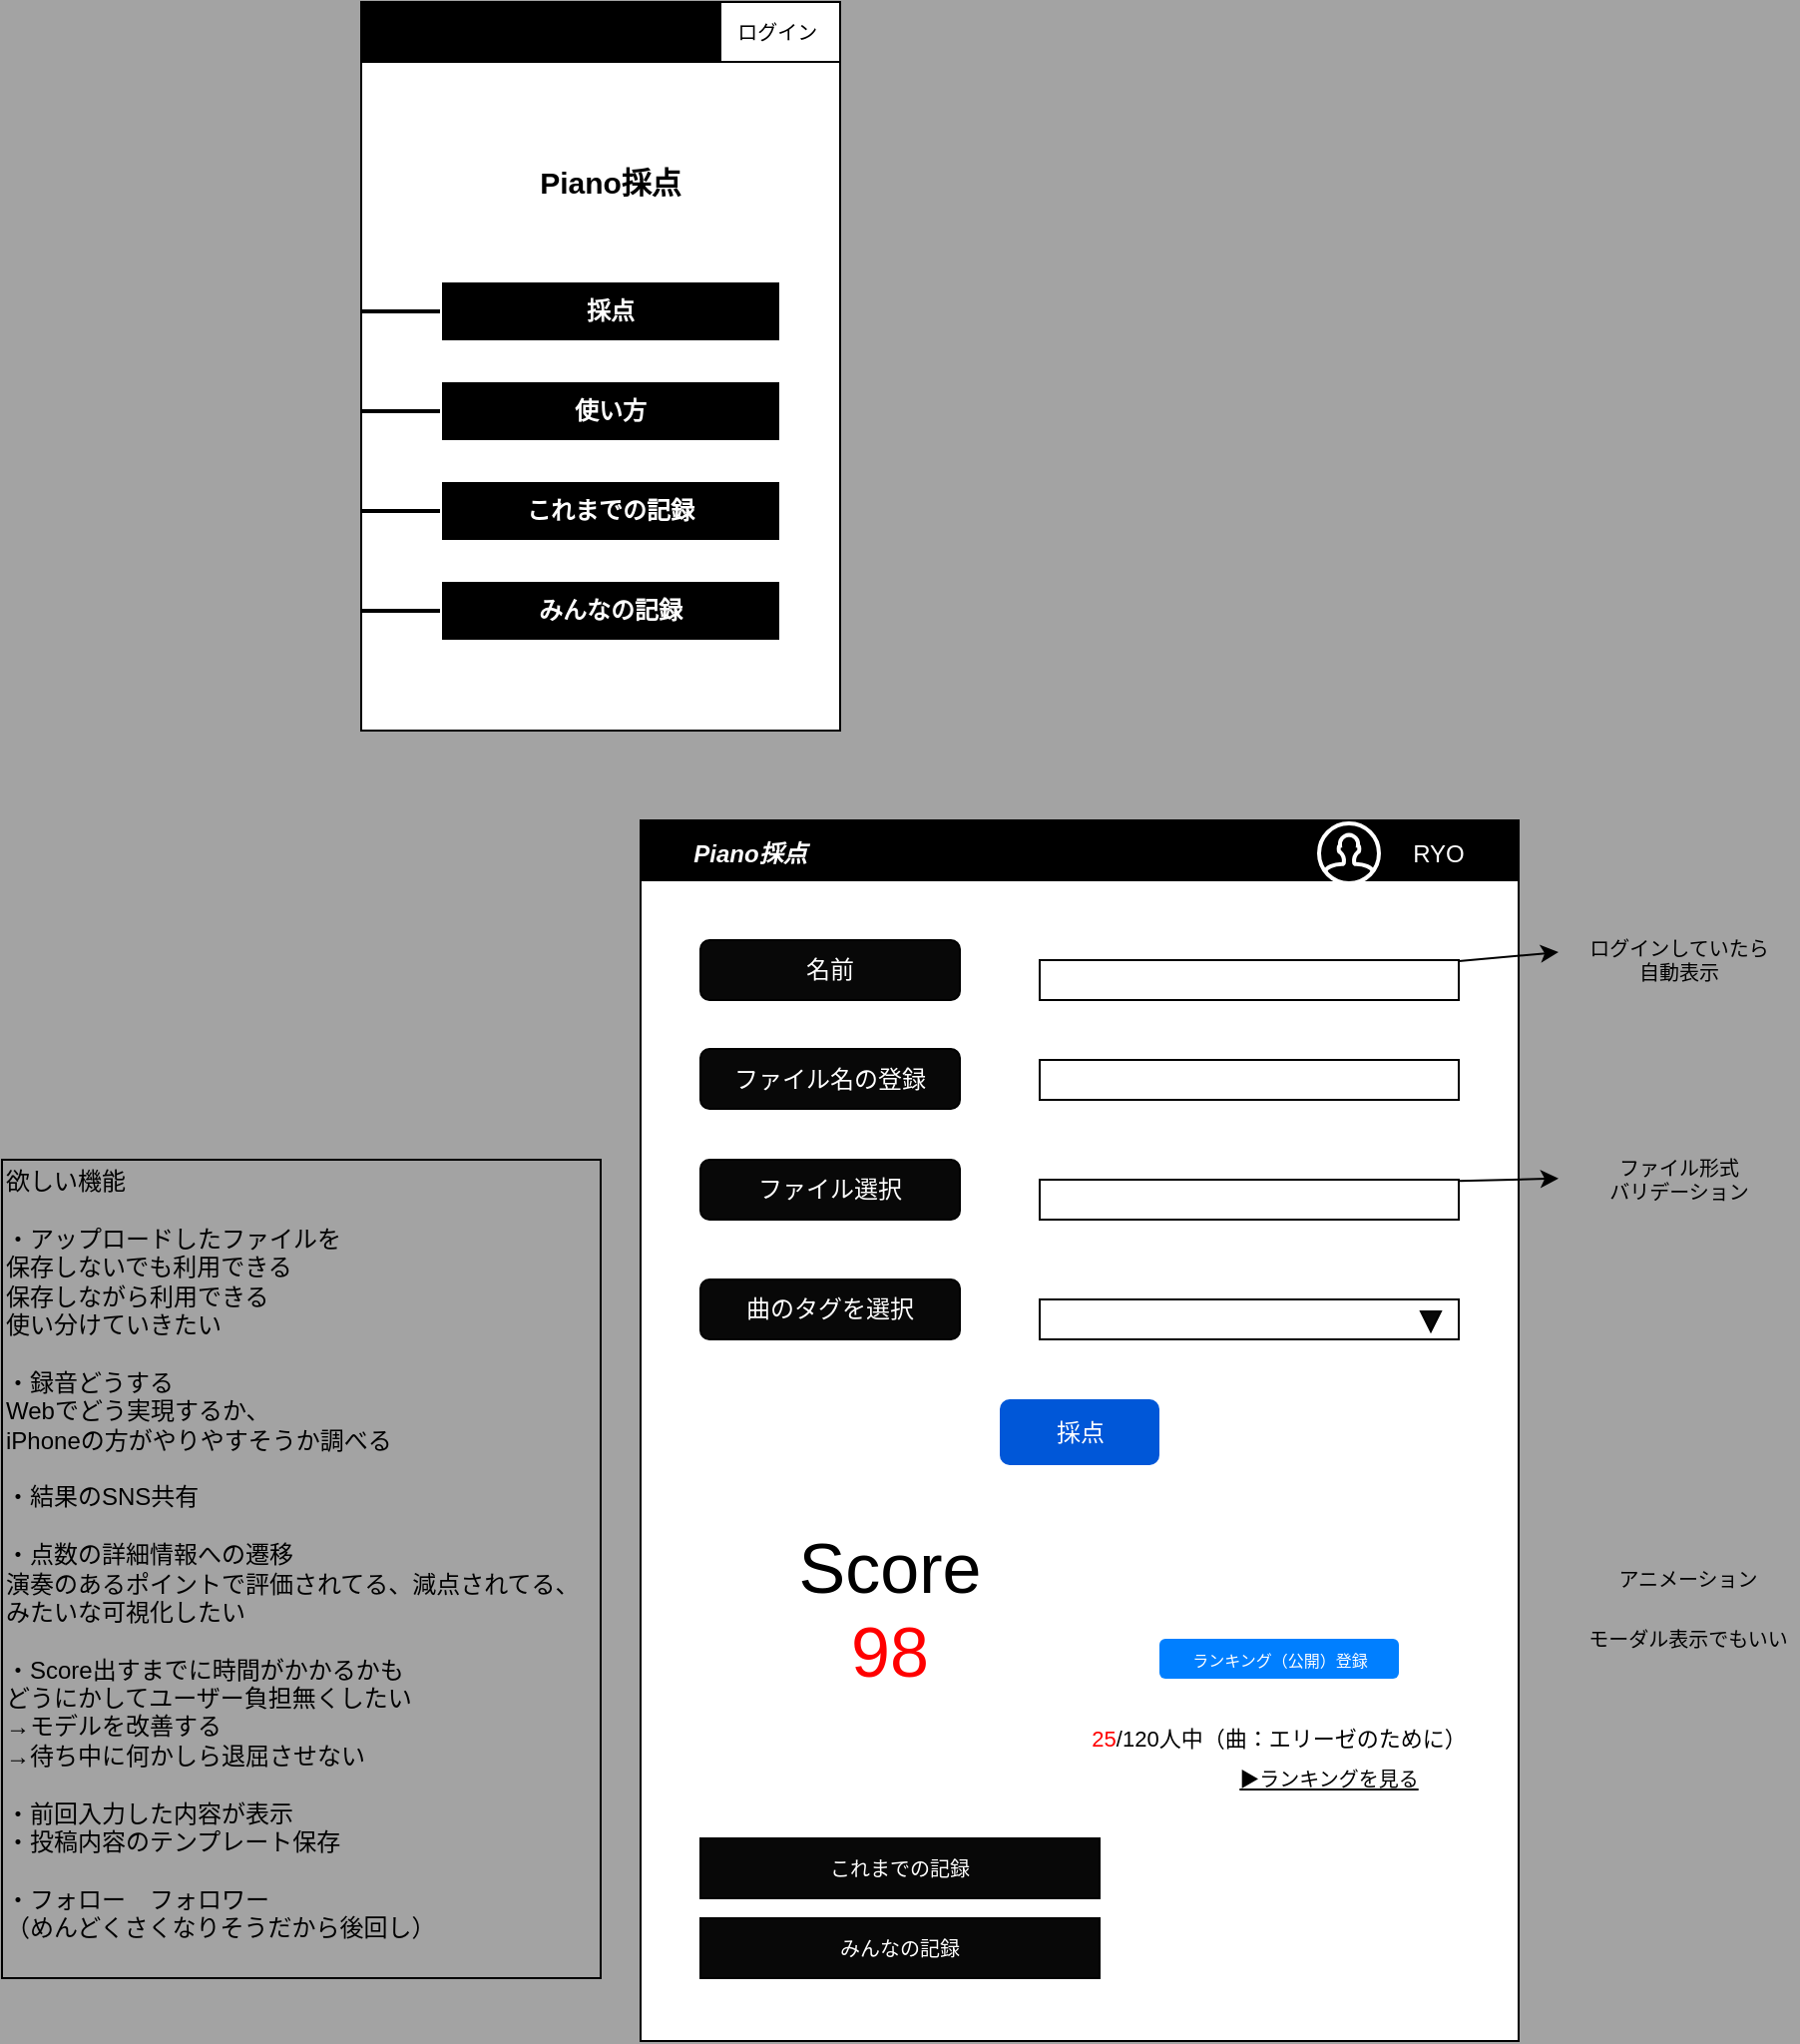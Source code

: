 <mxfile pages="4">
    <diagram id="piDafpqhtRUU5qUU-vj8" name="HOME,TOP">
        <mxGraphModel dx="1298" dy="545" grid="0" gridSize="10" guides="1" tooltips="1" connect="1" arrows="1" fold="1" page="0" pageScale="1" pageWidth="827" pageHeight="1169" background="#A3A3A3" math="0" shadow="0">
            <root>
                <mxCell id="0"/>
                <mxCell id="1" parent="0"/>
                <mxCell id="NrnYse5RyvZVc1ZElW-V-2" value="" style="rounded=0;whiteSpace=wrap;html=1;" parent="1" vertex="1">
                    <mxGeometry x="50" y="45" width="240" height="360" as="geometry"/>
                </mxCell>
                <mxCell id="NrnYse5RyvZVc1ZElW-V-3" value="&lt;b&gt;&lt;font style=&quot;font-size: 15px&quot;&gt;Piano採点&lt;/font&gt;&lt;/b&gt;" style="text;html=1;strokeColor=none;fillColor=none;align=center;verticalAlign=middle;whiteSpace=wrap;rounded=0;" parent="1" vertex="1">
                    <mxGeometry x="115" y="100" width="120" height="60" as="geometry"/>
                </mxCell>
                <mxCell id="NrnYse5RyvZVc1ZElW-V-4" value="" style="rounded=0;whiteSpace=wrap;html=1;fillColor=#000000;" parent="1" vertex="1">
                    <mxGeometry x="50" y="40" width="240" height="30" as="geometry"/>
                </mxCell>
                <mxCell id="MK5epuqS48yFH86WNLbe-5" value="" style="group" parent="1" vertex="1" connectable="0">
                    <mxGeometry x="50" y="180" width="210" height="30" as="geometry"/>
                </mxCell>
                <mxCell id="MK5epuqS48yFH86WNLbe-1" value="" style="line;strokeWidth=2;html=1;fillColor=#FFFFFF;" parent="MK5epuqS48yFH86WNLbe-5" vertex="1">
                    <mxGeometry y="10" width="40" height="10" as="geometry"/>
                </mxCell>
                <mxCell id="MK5epuqS48yFH86WNLbe-2" value="&lt;pre&gt;&lt;font style=&quot;font-size: 12px&quot; face=&quot;Georgia&quot;&gt;&lt;b&gt;採点&lt;/b&gt;&lt;/font&gt;&lt;/pre&gt;" style="rounded=0;whiteSpace=wrap;html=1;fillColor=#000000;strokeColor=#FFFFFF;fontColor=#FFFFFF;" parent="MK5epuqS48yFH86WNLbe-5" vertex="1">
                    <mxGeometry x="40" width="170" height="30" as="geometry"/>
                </mxCell>
                <mxCell id="MK5epuqS48yFH86WNLbe-6" value="" style="group" parent="1" vertex="1" connectable="0">
                    <mxGeometry x="50" y="230" width="210" height="30" as="geometry"/>
                </mxCell>
                <mxCell id="MK5epuqS48yFH86WNLbe-3" value="" style="line;strokeWidth=2;html=1;fillColor=#FFFFFF;" parent="MK5epuqS48yFH86WNLbe-6" vertex="1">
                    <mxGeometry y="10" width="40" height="10" as="geometry"/>
                </mxCell>
                <mxCell id="MK5epuqS48yFH86WNLbe-4" value="&lt;b&gt;&lt;font face=&quot;Garamond&quot;&gt;使い方&lt;/font&gt;&lt;/b&gt;" style="rounded=0;whiteSpace=wrap;html=1;fillColor=#000000;strokeColor=#FFFFFF;fontColor=#FFFFFF;" parent="MK5epuqS48yFH86WNLbe-6" vertex="1">
                    <mxGeometry x="40" width="170" height="30" as="geometry"/>
                </mxCell>
                <mxCell id="3Rc3quBiNQkCrMvvBPKZ-2" value="" style="rounded=0;whiteSpace=wrap;html=1;" parent="1" vertex="1">
                    <mxGeometry x="190" y="451.5" width="440" height="610" as="geometry"/>
                </mxCell>
                <mxCell id="3Rc3quBiNQkCrMvvBPKZ-5" value="ファイル選択" style="rounded=1;whiteSpace=wrap;html=1;fontColor=#FFFFFF;fillColor=#080808;" parent="1" vertex="1">
                    <mxGeometry x="220" y="620" width="130" height="30" as="geometry"/>
                </mxCell>
                <mxCell id="3Rc3quBiNQkCrMvvBPKZ-7" value="ファイル名の登録" style="rounded=1;whiteSpace=wrap;html=1;fillColor=#080808;fontColor=#FFFFFF;" parent="1" vertex="1">
                    <mxGeometry x="220" y="564.5" width="130" height="30" as="geometry"/>
                </mxCell>
                <mxCell id="3Rc3quBiNQkCrMvvBPKZ-8" value="名前" style="rounded=1;whiteSpace=wrap;html=1;labelBackgroundColor=#080808;fillColor=#080808;fontColor=#FFFFFF;" parent="1" vertex="1">
                    <mxGeometry x="220" y="510" width="130" height="30" as="geometry"/>
                </mxCell>
                <mxCell id="3Rc3quBiNQkCrMvvBPKZ-9" value="曲のタグを選択" style="rounded=1;whiteSpace=wrap;html=1;fillColor=#080808;fontColor=#FFFFFF;" parent="1" vertex="1">
                    <mxGeometry x="220" y="680" width="130" height="30" as="geometry"/>
                </mxCell>
                <mxCell id="3Rc3quBiNQkCrMvvBPKZ-10" value="" style="rounded=0;whiteSpace=wrap;html=1;" parent="1" vertex="1">
                    <mxGeometry x="390" y="520" width="210" height="20" as="geometry"/>
                </mxCell>
                <mxCell id="3Rc3quBiNQkCrMvvBPKZ-11" value="" style="rounded=0;whiteSpace=wrap;html=1;" parent="1" vertex="1">
                    <mxGeometry x="390" y="570" width="210" height="20" as="geometry"/>
                </mxCell>
                <mxCell id="3Rc3quBiNQkCrMvvBPKZ-12" value="" style="rounded=0;whiteSpace=wrap;html=1;" parent="1" vertex="1">
                    <mxGeometry x="390" y="630" width="210" height="20" as="geometry"/>
                </mxCell>
                <mxCell id="3Rc3quBiNQkCrMvvBPKZ-13" value="" style="rounded=0;whiteSpace=wrap;html=1;" parent="1" vertex="1">
                    <mxGeometry x="390" y="690" width="210" height="20" as="geometry"/>
                </mxCell>
                <mxCell id="3Rc3quBiNQkCrMvvBPKZ-27" value="" style="verticalLabelPosition=bottom;verticalAlign=top;html=1;shape=mxgraph.basic.acute_triangle;dx=0.5;rotation=-180;labelBackgroundColor=none;fillColor=#080808;" parent="1" vertex="1">
                    <mxGeometry x="581" y="696" width="10" height="10" as="geometry"/>
                </mxCell>
                <mxCell id="3Rc3quBiNQkCrMvvBPKZ-31" value="採点" style="rounded=1;fillColor=#0057D8;align=center;strokeColor=none;html=1;fontColor=#ffffff;fontSize=12;labelBackgroundColor=none;" parent="1" vertex="1">
                    <mxGeometry x="370" y="740" width="80" height="33" as="geometry"/>
                </mxCell>
                <mxCell id="3Rc3quBiNQkCrMvvBPKZ-33" value="&lt;font style=&quot;font-size: 35px;&quot;&gt;Score&lt;br style=&quot;font-size: 35px;&quot;&gt;&lt;font color=&quot;#ff0000&quot; style=&quot;font-size: 35px;&quot;&gt;98&lt;/font&gt;&lt;/font&gt;" style="text;html=1;strokeColor=none;fillColor=none;align=center;verticalAlign=middle;whiteSpace=wrap;rounded=0;labelBackgroundColor=none;fontSize=35;" parent="1" vertex="1">
                    <mxGeometry x="230" y="800" width="170" height="90" as="geometry"/>
                </mxCell>
                <mxCell id="3Rc3quBiNQkCrMvvBPKZ-35" value="&lt;font color=&quot;#ff0000&quot;&gt;25&lt;/font&gt;/120人中（曲：エリーゼのために）" style="text;html=1;strokeColor=none;fillColor=none;align=center;verticalAlign=middle;whiteSpace=wrap;rounded=0;labelBackgroundColor=none;fontSize=11;" parent="1" vertex="1">
                    <mxGeometry x="400" y="900" width="220" height="20" as="geometry"/>
                </mxCell>
                <mxCell id="3Rc3quBiNQkCrMvvBPKZ-36" value="&lt;font style=&quot;font-size: 10px&quot;&gt;これまでの記録&lt;br style=&quot;font-size: 10px&quot;&gt;&lt;/font&gt;" style="rounded=0;whiteSpace=wrap;html=1;labelBackgroundColor=none;fontSize=10;align=center;horizontal=1;verticalAlign=middle;fontColor=#FFFFFF;fillColor=#080808;" parent="1" vertex="1">
                    <mxGeometry x="220" y="960" width="200" height="30" as="geometry"/>
                </mxCell>
                <mxCell id="3Rc3quBiNQkCrMvvBPKZ-37" value="&lt;font style=&quot;font-size: 10px&quot;&gt;みんなの記録&lt;br style=&quot;font-size: 10px&quot;&gt;&lt;/font&gt;" style="rounded=0;whiteSpace=wrap;html=1;labelBackgroundColor=none;fontSize=10;align=center;horizontal=1;verticalAlign=middle;fillColor=#080808;fontColor=#FFFFFF;" parent="1" vertex="1">
                    <mxGeometry x="220" y="1000" width="200" height="30" as="geometry"/>
                </mxCell>
                <mxCell id="3Rc3quBiNQkCrMvvBPKZ-39" value="▶︎ランキングを見る" style="text;html=1;strokeColor=none;fillColor=none;align=center;verticalAlign=middle;whiteSpace=wrap;rounded=0;labelBackgroundColor=none;fontSize=10;fontStyle=4" parent="1" vertex="1">
                    <mxGeometry x="480" y="920" width="110" height="20" as="geometry"/>
                </mxCell>
                <mxCell id="3Rc3quBiNQkCrMvvBPKZ-41" value="" style="endArrow=classic;html=1;fontSize=10;" parent="1" source="3Rc3quBiNQkCrMvvBPKZ-10" edge="1">
                    <mxGeometry width="50" height="50" relative="1" as="geometry">
                        <mxPoint x="690" y="560" as="sourcePoint"/>
                        <mxPoint x="650" y="516" as="targetPoint"/>
                    </mxGeometry>
                </mxCell>
                <mxCell id="3Rc3quBiNQkCrMvvBPKZ-42" value="ログインしていたら&lt;br&gt;自動表示" style="text;html=1;align=center;verticalAlign=middle;resizable=0;points=[];autosize=1;strokeColor=none;fontSize=10;" parent="1" vertex="1">
                    <mxGeometry x="660" y="505" width="100" height="30" as="geometry"/>
                </mxCell>
                <mxCell id="3Rc3quBiNQkCrMvvBPKZ-43" value="" style="endArrow=classic;html=1;fontSize=10;" parent="1" edge="1">
                    <mxGeometry width="50" height="50" relative="1" as="geometry">
                        <mxPoint x="600" y="630.64" as="sourcePoint"/>
                        <mxPoint x="650" y="629.35" as="targetPoint"/>
                    </mxGeometry>
                </mxCell>
                <mxCell id="3Rc3quBiNQkCrMvvBPKZ-44" value="ファイル形式&lt;br&gt;バリデーション" style="text;html=1;align=center;verticalAlign=middle;resizable=0;points=[];autosize=1;strokeColor=none;fontSize=10;" parent="1" vertex="1">
                    <mxGeometry x="665" y="615" width="90" height="30" as="geometry"/>
                </mxCell>
                <mxCell id="3Rc3quBiNQkCrMvvBPKZ-45" value="" style="group" parent="1" vertex="1" connectable="0">
                    <mxGeometry x="50" y="280" width="210" height="30" as="geometry"/>
                </mxCell>
                <mxCell id="3Rc3quBiNQkCrMvvBPKZ-46" value="" style="line;strokeWidth=2;html=1;fillColor=#FFFFFF;" parent="3Rc3quBiNQkCrMvvBPKZ-45" vertex="1">
                    <mxGeometry y="10" width="40" height="10" as="geometry"/>
                </mxCell>
                <mxCell id="3Rc3quBiNQkCrMvvBPKZ-47" value="&lt;font face=&quot;Garamond&quot;&gt;&lt;b&gt;これまでの記録&lt;/b&gt;&lt;/font&gt;" style="rounded=0;whiteSpace=wrap;html=1;fillColor=#000000;strokeColor=#FFFFFF;fontColor=#FFFFFF;" parent="3Rc3quBiNQkCrMvvBPKZ-45" vertex="1">
                    <mxGeometry x="40" width="170" height="30" as="geometry"/>
                </mxCell>
                <mxCell id="3Rc3quBiNQkCrMvvBPKZ-48" value="" style="group" parent="1" vertex="1" connectable="0">
                    <mxGeometry x="50" y="330" width="210" height="30" as="geometry"/>
                </mxCell>
                <mxCell id="3Rc3quBiNQkCrMvvBPKZ-49" value="" style="line;strokeWidth=2;html=1;fillColor=#FFFFFF;" parent="3Rc3quBiNQkCrMvvBPKZ-48" vertex="1">
                    <mxGeometry y="10" width="40" height="10" as="geometry"/>
                </mxCell>
                <mxCell id="3Rc3quBiNQkCrMvvBPKZ-50" value="&lt;font face=&quot;Garamond&quot;&gt;&lt;b&gt;みんなの記録&lt;/b&gt;&lt;/font&gt;" style="rounded=0;whiteSpace=wrap;html=1;fillColor=#000000;strokeColor=#FFFFFF;fontColor=#FFFFFF;" parent="3Rc3quBiNQkCrMvvBPKZ-48" vertex="1">
                    <mxGeometry x="40" width="170" height="30" as="geometry"/>
                </mxCell>
                <mxCell id="3Rc3quBiNQkCrMvvBPKZ-54" value="アニメーション" style="text;html=1;strokeColor=none;fillColor=none;align=center;verticalAlign=middle;whiteSpace=wrap;rounded=0;labelBackgroundColor=none;fontSize=10;fontColor=none;" parent="1" vertex="1">
                    <mxGeometry x="660" y="820" width="110" height="20" as="geometry"/>
                </mxCell>
                <mxCell id="3Rc3quBiNQkCrMvvBPKZ-56" value="モーダル表示でもいい" style="text;html=1;strokeColor=none;fillColor=none;align=center;verticalAlign=middle;whiteSpace=wrap;rounded=0;labelBackgroundColor=none;fontSize=10;fontColor=none;" parent="1" vertex="1">
                    <mxGeometry x="660" y="850" width="110" height="20" as="geometry"/>
                </mxCell>
                <mxCell id="3Rc3quBiNQkCrMvvBPKZ-57" value="&lt;span style=&quot;font-size: 8px&quot;&gt;ランキング（公開）登録&lt;/span&gt;" style="rounded=1;align=center;strokeColor=none;html=1;fontColor=#ffffff;fontSize=12;labelBackgroundColor=none;fillColor=#007FFF;" parent="1" vertex="1">
                    <mxGeometry x="450" y="860" width="120" height="20" as="geometry"/>
                </mxCell>
                <mxCell id="5OJf705Vxmwj8BCYeoYI-1" value="ログイン&amp;nbsp;" style="rounded=0;whiteSpace=wrap;html=1;labelBackgroundColor=none;fontSize=10;align=center;" parent="1" vertex="1">
                    <mxGeometry x="230" y="40" width="60" height="30" as="geometry"/>
                </mxCell>
                <mxCell id="5OJf705Vxmwj8BCYeoYI-2" value="" style="rounded=0;whiteSpace=wrap;html=1;fillColor=#000000;" parent="1" vertex="1">
                    <mxGeometry x="190" y="450" width="440" height="30" as="geometry"/>
                </mxCell>
                <mxCell id="Ieb5jxy5njfQtHQvgKjV-1" value="" style="html=1;verticalLabelPosition=bottom;align=center;labelBackgroundColor=#ffffff;verticalAlign=top;strokeWidth=2;shadow=0;dashed=0;shape=mxgraph.ios7.icons.user;fontSize=10;fontColor=none;fillColor=none;strokeColor=#FFFFFF;" parent="1" vertex="1">
                    <mxGeometry x="530" y="451.5" width="30" height="30" as="geometry"/>
                </mxCell>
                <mxCell id="Ieb5jxy5njfQtHQvgKjV-2" value="&lt;font style=&quot;font-size: 12px&quot; color=&quot;#ffffff&quot;&gt;RYO&lt;/font&gt;" style="text;html=1;strokeColor=none;fillColor=none;align=center;verticalAlign=middle;whiteSpace=wrap;rounded=0;labelBackgroundColor=none;fontSize=26;fontColor=#000000;" parent="1" vertex="1">
                    <mxGeometry x="570" y="451.5" width="40" height="20" as="geometry"/>
                </mxCell>
                <mxCell id="YNbEt8159gOLrIHQN5TX-1" value="&lt;font style=&quot;font-size: 12px&quot; color=&quot;#ffffff&quot;&gt;Piano採点&lt;/font&gt;" style="text;html=1;strokeColor=none;fillColor=none;align=center;verticalAlign=middle;whiteSpace=wrap;rounded=0;labelBackgroundColor=none;fontSize=26;fontColor=#000000;fontStyle=3" parent="1" vertex="1">
                    <mxGeometry x="210" y="451.5" width="70" height="20" as="geometry"/>
                </mxCell>
                <mxCell id="T2cOexvDursxdAI4raTk-1" value="欲しい機能&lt;br&gt;&lt;br&gt;・アップロードしたファイルを&lt;br&gt;保存しないでも利用できる&lt;br&gt;保存しながら利用できる&lt;br&gt;使い分けていきたい&lt;br&gt;&lt;br&gt;・録音どうする&lt;br&gt;Webでどう実現するか、&lt;br&gt;iPhoneの方がやりやすそうか調べる&lt;br&gt;&lt;br&gt;・結果のSNS共有&lt;br&gt;&lt;br&gt;・点数の詳細情報への遷移&lt;br&gt;演奏のあるポイントで評価されてる、減点されてる、みたいな可視化したい&lt;br&gt;&lt;br&gt;・Score出すまでに時間がかかるかも&lt;br&gt;どうにかしてユーザー負担無くしたい&lt;br&gt;→モデルを改善する&lt;br&gt;→待ち中に何かしら退屈させない&lt;br&gt;&lt;br&gt;・前回入力した内容が表示&lt;br&gt;・投稿内容のテンプレート保存&lt;br&gt;&lt;br&gt;・フォロー　フォロワー&lt;br&gt;（めんどくさくなりそうだから後回し）&lt;br&gt;&lt;br&gt;" style="text;html=1;fillColor=none;align=left;verticalAlign=middle;whiteSpace=wrap;rounded=0;strokeColor=#000000;" parent="1" vertex="1">
                    <mxGeometry x="-130" y="620" width="300" height="410" as="geometry"/>
                </mxCell>
            </root>
        </mxGraphModel>
    </diagram>
    <diagram id="inad0leWlo-gA2G2Xd5q" name="RANKING">
        &#xa;
        <mxGraphModel dx="898" dy="680" grid="1" gridSize="10" guides="1" tooltips="1" connect="1" arrows="1" fold="1" page="1" pageScale="1" pageWidth="827" pageHeight="1169" math="0" shadow="0">
            &#xa;
            <root>
                &#xa;
                <mxCell id="cpTVbMQMFTYyx2Wrn9bh-0"/>
                &#xa;
                <mxCell id="cpTVbMQMFTYyx2Wrn9bh-1" parent="cpTVbMQMFTYyx2Wrn9bh-0"/>
                &#xa;
                <mxCell id="IM-rP59wR0aw_ychoALt-0" value="" style="rounded=0;whiteSpace=wrap;html=1;" parent="cpTVbMQMFTYyx2Wrn9bh-1" vertex="1">
                    &#xa;
                    <mxGeometry x="60" y="120" width="440" height="610" as="geometry"/>
                    &#xa;
                </mxCell>
                &#xa;
                <mxCell id="jMZyvq_VUMN87UM4uZWJ-20" value="" style="group" parent="cpTVbMQMFTYyx2Wrn9bh-1" vertex="1" connectable="0">
                    &#xa;
                    <mxGeometry x="140" y="200" width="241" height="30" as="geometry"/>
                    &#xa;
                </mxCell>
                &#xa;
                <mxCell id="jMZyvq_VUMN87UM4uZWJ-0" value="" style="html=1;verticalLabelPosition=bottom;align=center;labelBackgroundColor=#ffffff;verticalAlign=top;strokeWidth=2;strokeColor=#0080F0;shadow=0;dashed=0;shape=mxgraph.ios7.icons.user;fontSize=10;fontColor=none;fillColor=none;" parent="jMZyvq_VUMN87UM4uZWJ-20" vertex="1">
                    &#xa;
                    <mxGeometry width="30" height="30" as="geometry"/>
                    &#xa;
                </mxCell>
                &#xa;
                <mxCell id="jMZyvq_VUMN87UM4uZWJ-1" value="RYO" style="text;html=1;strokeColor=none;fillColor=none;align=center;verticalAlign=middle;whiteSpace=wrap;rounded=0;labelBackgroundColor=none;fontSize=10;fontColor=none;" parent="jMZyvq_VUMN87UM4uZWJ-20" vertex="1">
                    &#xa;
                    <mxGeometry x="40" y="5" width="40" height="20" as="geometry"/>
                    &#xa;
                </mxCell>
                &#xa;
                <mxCell id="jMZyvq_VUMN87UM4uZWJ-2" value="99" style="text;html=1;strokeColor=none;fillColor=none;align=center;verticalAlign=middle;whiteSpace=wrap;rounded=0;labelBackgroundColor=none;fontSize=26;fontColor=none;" parent="jMZyvq_VUMN87UM4uZWJ-20" vertex="1">
                    &#xa;
                    <mxGeometry x="110" y="5" width="40" height="20" as="geometry"/>
                    &#xa;
                </mxCell>
                &#xa;
                <mxCell id="jMZyvq_VUMN87UM4uZWJ-3" value="" style="html=1;verticalLabelPosition=bottom;align=center;labelBackgroundColor=#ffffff;verticalAlign=top;strokeWidth=2;strokeColor=#0080F0;shadow=0;dashed=0;shape=mxgraph.ios7.icons.play;fontSize=26;fontColor=none;fillColor=none;" parent="jMZyvq_VUMN87UM4uZWJ-20" vertex="1">
                    &#xa;
                    <mxGeometry x="220" y="3" width="21" height="24" as="geometry"/>
                    &#xa;
                </mxCell>
                &#xa;
                <mxCell id="jMZyvq_VUMN87UM4uZWJ-24" value="80" style="text;html=1;strokeColor=none;fillColor=none;align=center;verticalAlign=middle;whiteSpace=wrap;rounded=0;labelBackgroundColor=none;fontSize=26;fontColor=none;" parent="cpTVbMQMFTYyx2Wrn9bh-1" vertex="1">
                    &#xa;
                    <mxGeometry x="250" y="265" width="40" height="20" as="geometry"/>
                    &#xa;
                </mxCell>
                &#xa;
                <mxCell id="jMZyvq_VUMN87UM4uZWJ-22" value="" style="html=1;verticalLabelPosition=bottom;align=center;labelBackgroundColor=#ffffff;verticalAlign=top;strokeWidth=2;strokeColor=#0080F0;shadow=0;dashed=0;shape=mxgraph.ios7.icons.user;fontSize=10;fontColor=none;fillColor=none;" parent="cpTVbMQMFTYyx2Wrn9bh-1" vertex="1">
                    &#xa;
                    <mxGeometry x="140" y="260" width="30" height="30" as="geometry"/>
                    &#xa;
                </mxCell>
                &#xa;
                <mxCell id="jMZyvq_VUMN87UM4uZWJ-23" value="加藤" style="text;html=1;strokeColor=none;fillColor=none;align=center;verticalAlign=middle;whiteSpace=wrap;rounded=0;labelBackgroundColor=none;fontSize=10;fontColor=none;" parent="cpTVbMQMFTYyx2Wrn9bh-1" vertex="1">
                    &#xa;
                    <mxGeometry x="180" y="265" width="40" height="20" as="geometry"/>
                    &#xa;
                </mxCell>
                &#xa;
                <mxCell id="jMZyvq_VUMN87UM4uZWJ-26" value="68" style="text;html=1;strokeColor=none;fillColor=none;align=center;verticalAlign=middle;whiteSpace=wrap;rounded=0;labelBackgroundColor=none;fontSize=26;fontColor=none;" parent="cpTVbMQMFTYyx2Wrn9bh-1" vertex="1">
                    &#xa;
                    <mxGeometry x="250" y="325" width="40" height="20" as="geometry"/>
                    &#xa;
                </mxCell>
                &#xa;
                <mxCell id="jMZyvq_VUMN87UM4uZWJ-27" value="" style="html=1;verticalLabelPosition=bottom;align=center;labelBackgroundColor=#ffffff;verticalAlign=top;strokeWidth=2;strokeColor=#0080F0;shadow=0;dashed=0;shape=mxgraph.ios7.icons.user;fontSize=10;fontColor=none;fillColor=none;" parent="cpTVbMQMFTYyx2Wrn9bh-1" vertex="1">
                    &#xa;
                    <mxGeometry x="140" y="320" width="30" height="30" as="geometry"/>
                    &#xa;
                </mxCell>
                &#xa;
                <mxCell id="jMZyvq_VUMN87UM4uZWJ-28" value="NoName" style="text;html=1;strokeColor=none;fillColor=none;align=center;verticalAlign=middle;whiteSpace=wrap;rounded=0;labelBackgroundColor=none;fontSize=10;fontColor=none;" parent="cpTVbMQMFTYyx2Wrn9bh-1" vertex="1">
                    &#xa;
                    <mxGeometry x="180" y="325" width="40" height="20" as="geometry"/>
                    &#xa;
                </mxCell>
                &#xa;
                <mxCell id="jMZyvq_VUMN87UM4uZWJ-29" value="" style="html=1;verticalLabelPosition=bottom;align=center;labelBackgroundColor=#ffffff;verticalAlign=top;strokeWidth=2;strokeColor=#0080F0;shadow=0;dashed=0;shape=mxgraph.ios7.icons.play;fontSize=26;fontColor=none;fillColor=none;" parent="cpTVbMQMFTYyx2Wrn9bh-1" vertex="1">
                    &#xa;
                    <mxGeometry x="360" y="323" width="21" height="24" as="geometry"/>
                    &#xa;
                </mxCell>
                &#xa;
                <mxCell id="jMZyvq_VUMN87UM4uZWJ-30" value="65" style="text;html=1;strokeColor=none;fillColor=none;align=center;verticalAlign=middle;whiteSpace=wrap;rounded=0;labelBackgroundColor=none;fontSize=26;fontColor=none;" parent="cpTVbMQMFTYyx2Wrn9bh-1" vertex="1">
                    &#xa;
                    <mxGeometry x="250" y="385" width="40" height="20" as="geometry"/>
                    &#xa;
                </mxCell>
                &#xa;
                <mxCell id="jMZyvq_VUMN87UM4uZWJ-31" value="" style="html=1;verticalLabelPosition=bottom;align=center;labelBackgroundColor=#ffffff;verticalAlign=top;strokeWidth=2;strokeColor=#0080F0;shadow=0;dashed=0;shape=mxgraph.ios7.icons.user;fontSize=10;fontColor=none;fillColor=none;" parent="cpTVbMQMFTYyx2Wrn9bh-1" vertex="1">
                    &#xa;
                    <mxGeometry x="140" y="380" width="30" height="30" as="geometry"/>
                    &#xa;
                </mxCell>
                &#xa;
                <mxCell id="jMZyvq_VUMN87UM4uZWJ-32" value="aaa" style="text;html=1;strokeColor=none;fillColor=none;align=center;verticalAlign=middle;whiteSpace=wrap;rounded=0;labelBackgroundColor=none;fontSize=10;fontColor=none;" parent="cpTVbMQMFTYyx2Wrn9bh-1" vertex="1">
                    &#xa;
                    <mxGeometry x="180" y="385" width="40" height="20" as="geometry"/>
                    &#xa;
                </mxCell>
                &#xa;
                <mxCell id="jMZyvq_VUMN87UM4uZWJ-33" value="" style="html=1;verticalLabelPosition=bottom;align=center;labelBackgroundColor=#ffffff;verticalAlign=top;strokeWidth=2;strokeColor=#0080F0;shadow=0;dashed=0;shape=mxgraph.ios7.icons.play;fontSize=26;fontColor=none;fillColor=none;" parent="cpTVbMQMFTYyx2Wrn9bh-1" vertex="1">
                    &#xa;
                    <mxGeometry x="360" y="383" width="21" height="24" as="geometry"/>
                    &#xa;
                </mxCell>
                &#xa;
                <mxCell id="jMZyvq_VUMN87UM4uZWJ-34" value="65" style="text;html=1;strokeColor=none;fillColor=none;align=center;verticalAlign=middle;whiteSpace=wrap;rounded=0;labelBackgroundColor=none;fontSize=26;fontColor=none;" parent="cpTVbMQMFTYyx2Wrn9bh-1" vertex="1">
                    &#xa;
                    <mxGeometry x="250" y="445" width="40" height="20" as="geometry"/>
                    &#xa;
                </mxCell>
                &#xa;
                <mxCell id="jMZyvq_VUMN87UM4uZWJ-35" value="" style="html=1;verticalLabelPosition=bottom;align=center;labelBackgroundColor=#ffffff;verticalAlign=top;strokeWidth=2;strokeColor=#0080F0;shadow=0;dashed=0;shape=mxgraph.ios7.icons.user;fontSize=10;fontColor=none;fillColor=none;" parent="cpTVbMQMFTYyx2Wrn9bh-1" vertex="1">
                    &#xa;
                    <mxGeometry x="140" y="440" width="30" height="30" as="geometry"/>
                    &#xa;
                </mxCell>
                &#xa;
                <mxCell id="jMZyvq_VUMN87UM4uZWJ-36" value="Noname" style="text;html=1;strokeColor=none;fillColor=none;align=center;verticalAlign=middle;whiteSpace=wrap;rounded=0;labelBackgroundColor=none;fontSize=10;fontColor=none;" parent="cpTVbMQMFTYyx2Wrn9bh-1" vertex="1">
                    &#xa;
                    <mxGeometry x="180" y="445" width="40" height="20" as="geometry"/>
                    &#xa;
                </mxCell>
                &#xa;
                <mxCell id="3mIKRtDa7ny7BWnAjEic-0" value="エリーゼのために" style="rounded=1;whiteSpace=wrap;html=1;labelBackgroundColor=none;fillColor=none;" parent="cpTVbMQMFTYyx2Wrn9bh-1" vertex="1">
                    &#xa;
                    <mxGeometry x="90" y="150" width="130" height="30" as="geometry"/>
                    &#xa;
                </mxCell>
                &#xa;
                <mxCell id="xHpZlrDMmjkAXSyzMJVv-0" value="" style="rounded=0;whiteSpace=wrap;html=1;fillColor=#000000;" parent="cpTVbMQMFTYyx2Wrn9bh-1" vertex="1">
                    &#xa;
                    <mxGeometry x="60" y="90" width="440" height="30" as="geometry"/>
                    &#xa;
                </mxCell>
                &#xa;
                <mxCell id="_oBEd-n03kPjukBqRojU-11" value="&lt;font color=&quot;#080808&quot;&gt;&amp;lt;&amp;lt;&amp;nbsp; &lt;/font&gt;&lt;font color=&quot;#ff0000&quot;&gt;1&lt;/font&gt;&lt;font color=&quot;#080808&quot;&gt; 2 3 4 5 6 7 8 9 10&amp;nbsp; &amp;gt;&amp;gt;&lt;/font&gt;" style="strokeWidth=1;shadow=0;dashed=0;align=center;html=1;shape=mxgraph.mockup.navigation.pagination;linkText=;fontSize=17;fontColor=#0000ff;fontStyle=4;labelBackgroundColor=none;fillColor=#ffffff;" parent="cpTVbMQMFTYyx2Wrn9bh-1" vertex="1">
                    &#xa;
                    <mxGeometry x="130" y="510" width="350" height="30" as="geometry"/>
                    &#xa;
                </mxCell>
                &#xa;
                <mxCell id="5v_fBChs1VcE8D1m5I0Y-29" value="&lt;font style=&quot;font-size: 10px&quot;&gt;他の曲を探す&lt;/font&gt;" style="strokeWidth=1;shadow=0;dashed=0;align=left;html=1;shape=mxgraph.mockup.forms.comboBox;strokeColor=#999999;fillColor=#ddeeff;align=left;fillColor2=#aaddff;mainText=;fontColor=#666666;fontSize=17;spacingLeft=3;labelBackgroundColor=none;" parent="cpTVbMQMFTYyx2Wrn9bh-1" vertex="1">
                    &#xa;
                    <mxGeometry x="310" y="155" width="170" height="20" as="geometry"/>
                    &#xa;
                </mxCell>
                &#xa;
                <mxCell id="mDzIoAoNwGUpQpL_4Mir-0" value="&lt;font style=&quot;font-size: 12px&quot; color=&quot;#ffffff&quot;&gt;Piano採点&lt;/font&gt;" style="text;html=1;strokeColor=none;fillColor=none;align=center;verticalAlign=middle;whiteSpace=wrap;rounded=0;labelBackgroundColor=none;fontSize=26;fontColor=#000000;fontStyle=3" parent="cpTVbMQMFTYyx2Wrn9bh-1" vertex="1">
                    &#xa;
                    <mxGeometry x="70" y="90" width="70" height="20" as="geometry"/>
                    &#xa;
                </mxCell>
                &#xa;
            </root>
            &#xa;
        </mxGraphModel>
        &#xa;
    </diagram>
    <diagram id="4HpNBhxujljwyRETHbB6" name="MYSCORE（Score)">
        <mxGraphModel dx="898" dy="545" grid="0" gridSize="10" guides="1" tooltips="1" connect="1" arrows="1" fold="1" page="1" pageScale="1" pageWidth="827" pageHeight="1169" background="#A3A3A3" math="0" shadow="1">
            <root>
                <mxCell id="oP6zgN_roBama4-uzWyA-0"/>
                <mxCell id="oP6zgN_roBama4-uzWyA-1" parent="oP6zgN_roBama4-uzWyA-0"/>
                <mxCell id="zHLv0p7wjEkk5zw7qu0Q-0" value="" style="rounded=0;whiteSpace=wrap;html=1;fillColor=#FFFFFF;" parent="oP6zgN_roBama4-uzWyA-1" vertex="1">
                    <mxGeometry x="60" y="120" width="440" height="610" as="geometry"/>
                </mxCell>
                <mxCell id="zHLv0p7wjEkk5zw7qu0Q-1" value="" style="group" parent="oP6zgN_roBama4-uzWyA-1" vertex="1" connectable="0">
                    <mxGeometry x="162" y="260" width="241" height="30" as="geometry"/>
                </mxCell>
                <mxCell id="zHLv0p7wjEkk5zw7qu0Q-4" value="99" style="text;html=1;strokeColor=none;fillColor=none;align=center;verticalAlign=middle;whiteSpace=wrap;rounded=0;labelBackgroundColor=none;fontSize=26;fontColor=none;" parent="zHLv0p7wjEkk5zw7qu0Q-1" vertex="1">
                    <mxGeometry x="50" y="12" width="40" height="20" as="geometry"/>
                </mxCell>
                <mxCell id="zHLv0p7wjEkk5zw7qu0Q-5" value="" style="html=1;verticalLabelPosition=bottom;align=center;labelBackgroundColor=#ffffff;verticalAlign=top;strokeWidth=2;strokeColor=#0080F0;shadow=0;dashed=0;shape=mxgraph.ios7.icons.play;fontSize=26;fontColor=none;fillColor=none;" parent="zHLv0p7wjEkk5zw7qu0Q-1" vertex="1">
                    <mxGeometry x="160" y="10" width="21" height="24" as="geometry"/>
                </mxCell>
                <mxCell id="zHLv0p7wjEkk5zw7qu0Q-6" value="80" style="text;html=1;strokeColor=none;fillColor=none;align=center;verticalAlign=middle;whiteSpace=wrap;rounded=0;labelBackgroundColor=none;fontSize=26;fontColor=none;" parent="oP6zgN_roBama4-uzWyA-1" vertex="1">
                    <mxGeometry x="212" y="332" width="40" height="20" as="geometry"/>
                </mxCell>
                <mxCell id="zHLv0p7wjEkk5zw7qu0Q-9" value="68" style="text;html=1;strokeColor=none;fillColor=none;align=center;verticalAlign=middle;whiteSpace=wrap;rounded=0;labelBackgroundColor=none;fontSize=26;fontColor=none;" parent="oP6zgN_roBama4-uzWyA-1" vertex="1">
                    <mxGeometry x="212" y="392" width="40" height="20" as="geometry"/>
                </mxCell>
                <mxCell id="zHLv0p7wjEkk5zw7qu0Q-12" value="" style="html=1;verticalLabelPosition=bottom;align=center;labelBackgroundColor=#ffffff;verticalAlign=top;strokeWidth=2;strokeColor=#0080F0;shadow=0;dashed=0;shape=mxgraph.ios7.icons.play;fontSize=26;fontColor=none;fillColor=none;" parent="oP6zgN_roBama4-uzWyA-1" vertex="1">
                    <mxGeometry x="322" y="390" width="21" height="24" as="geometry"/>
                </mxCell>
                <mxCell id="zHLv0p7wjEkk5zw7qu0Q-13" value="65" style="text;html=1;strokeColor=none;fillColor=none;align=center;verticalAlign=middle;whiteSpace=wrap;rounded=0;labelBackgroundColor=none;fontSize=26;fontColor=none;" parent="oP6zgN_roBama4-uzWyA-1" vertex="1">
                    <mxGeometry x="212" y="452" width="40" height="20" as="geometry"/>
                </mxCell>
                <mxCell id="zHLv0p7wjEkk5zw7qu0Q-16" value="" style="html=1;verticalLabelPosition=bottom;align=center;labelBackgroundColor=#ffffff;verticalAlign=top;strokeWidth=2;strokeColor=#0080F0;shadow=0;dashed=0;shape=mxgraph.ios7.icons.play;fontSize=26;fontColor=none;fillColor=none;" parent="oP6zgN_roBama4-uzWyA-1" vertex="1">
                    <mxGeometry x="322" y="450" width="21" height="24" as="geometry"/>
                </mxCell>
                <mxCell id="zHLv0p7wjEkk5zw7qu0Q-17" value="65" style="text;html=1;strokeColor=none;fillColor=none;align=center;verticalAlign=middle;whiteSpace=wrap;rounded=0;labelBackgroundColor=none;fontSize=26;fontColor=none;" parent="oP6zgN_roBama4-uzWyA-1" vertex="1">
                    <mxGeometry x="212" y="512" width="40" height="20" as="geometry"/>
                </mxCell>
                <mxCell id="zHLv0p7wjEkk5zw7qu0Q-20" value="エリーゼのために" style="rounded=1;whiteSpace=wrap;html=1;labelBackgroundColor=none;fillColor=none;strokeColor=#000000;fontColor=#000000;" parent="oP6zgN_roBama4-uzWyA-1" vertex="1">
                    <mxGeometry x="90" y="150" width="130" height="30" as="geometry"/>
                </mxCell>
                <mxCell id="zHLv0p7wjEkk5zw7qu0Q-21" value="" style="rounded=0;whiteSpace=wrap;html=1;fillColor=#000000;" parent="oP6zgN_roBama4-uzWyA-1" vertex="1">
                    <mxGeometry x="60" y="90" width="440" height="30" as="geometry"/>
                </mxCell>
                <mxCell id="zHLv0p7wjEkk5zw7qu0Q-22" value="&lt;font color=&quot;#080808&quot;&gt;&amp;lt;&amp;lt;&amp;nbsp; &lt;/font&gt;&lt;font color=&quot;#ff0000&quot;&gt;1&lt;/font&gt;&lt;font color=&quot;#080808&quot;&gt; 2 3 4 5 6 7 8 9 10&amp;nbsp; &amp;gt;&amp;gt;&lt;/font&gt;" style="strokeWidth=1;shadow=0;dashed=0;align=center;html=1;shape=mxgraph.mockup.navigation.pagination;linkText=;fontSize=17;fontColor=#0000ff;fontStyle=4;labelBackgroundColor=none;fillColor=#ffffff;" parent="oP6zgN_roBama4-uzWyA-1" vertex="1">
                    <mxGeometry x="250" y="570" width="270" height="60" as="geometry"/>
                </mxCell>
                <mxCell id="zHLv0p7wjEkk5zw7qu0Q-23" value="&lt;font style=&quot;font-size: 10px&quot;&gt;他の曲を探す&lt;/font&gt;" style="strokeWidth=1;shadow=0;dashed=0;align=left;html=1;shape=mxgraph.mockup.forms.comboBox;strokeColor=#999999;fillColor=#ddeeff;align=left;fillColor2=#aaddff;mainText=;fontColor=#666666;fontSize=17;spacingLeft=3;labelBackgroundColor=none;" parent="oP6zgN_roBama4-uzWyA-1" vertex="1">
                    <mxGeometry x="310" y="155" width="170" height="20" as="geometry"/>
                </mxCell>
                <mxCell id="zHLv0p7wjEkk5zw7qu0Q-24" value="" style="html=1;verticalLabelPosition=bottom;align=center;labelBackgroundColor=#ffffff;verticalAlign=top;strokeWidth=2;strokeColor=#0080F0;shadow=0;dashed=0;shape=mxgraph.ios7.icons.play;fontSize=26;fontColor=none;fillColor=none;" parent="oP6zgN_roBama4-uzWyA-1" vertex="1">
                    <mxGeometry x="322" y="328" width="21" height="24" as="geometry"/>
                </mxCell>
                <mxCell id="zHLv0p7wjEkk5zw7qu0Q-25" value="" style="html=1;verticalLabelPosition=bottom;align=center;labelBackgroundColor=#ffffff;verticalAlign=top;strokeWidth=2;strokeColor=#0080F0;shadow=0;dashed=0;shape=mxgraph.ios7.icons.play;fontSize=26;fontColor=none;fillColor=none;" parent="oP6zgN_roBama4-uzWyA-1" vertex="1">
                    <mxGeometry x="322" y="510" width="21" height="24" as="geometry"/>
                </mxCell>
                <mxCell id="zHLv0p7wjEkk5zw7qu0Q-26" value="&lt;font style=&quot;font-size: 13px&quot;&gt;2020/04/19&lt;/font&gt;" style="text;html=1;strokeColor=none;fillColor=none;align=center;verticalAlign=middle;whiteSpace=wrap;rounded=0;labelBackgroundColor=none;fontSize=26;fontColor=#000000;" parent="oP6zgN_roBama4-uzWyA-1" vertex="1">
                    <mxGeometry x="142" y="270" width="40" height="20" as="geometry"/>
                </mxCell>
                <mxCell id="zHLv0p7wjEkk5zw7qu0Q-27" value="&lt;font style=&quot;font-size: 13px&quot;&gt;2020/04/19&lt;/font&gt;" style="text;html=1;strokeColor=none;fillColor=none;align=center;verticalAlign=middle;whiteSpace=wrap;rounded=0;labelBackgroundColor=none;fontSize=26;fontColor=#000000;" parent="oP6zgN_roBama4-uzWyA-1" vertex="1">
                    <mxGeometry x="140" y="330" width="40" height="20" as="geometry"/>
                </mxCell>
                <mxCell id="zHLv0p7wjEkk5zw7qu0Q-28" value="&lt;font style=&quot;font-size: 13px&quot;&gt;2020/04/19&lt;/font&gt;" style="text;html=1;strokeColor=none;fillColor=none;align=center;verticalAlign=middle;whiteSpace=wrap;rounded=0;labelBackgroundColor=none;fontSize=26;fontColor=#000000;" parent="oP6zgN_roBama4-uzWyA-1" vertex="1">
                    <mxGeometry x="142" y="392" width="40" height="20" as="geometry"/>
                </mxCell>
                <mxCell id="zHLv0p7wjEkk5zw7qu0Q-29" value="&lt;font style=&quot;font-size: 13px&quot;&gt;2020/04/19&lt;/font&gt;" style="text;html=1;strokeColor=none;fillColor=none;align=center;verticalAlign=middle;whiteSpace=wrap;rounded=0;labelBackgroundColor=none;fontSize=26;fontColor=#000000;" parent="oP6zgN_roBama4-uzWyA-1" vertex="1">
                    <mxGeometry x="142" y="452" width="40" height="20" as="geometry"/>
                </mxCell>
                <mxCell id="zHLv0p7wjEkk5zw7qu0Q-30" value="&lt;font style=&quot;font-size: 13px&quot;&gt;2020/04/19&lt;/font&gt;" style="text;html=1;strokeColor=none;fillColor=none;align=center;verticalAlign=middle;whiteSpace=wrap;rounded=0;labelBackgroundColor=none;fontSize=26;fontColor=#000000;" parent="oP6zgN_roBama4-uzWyA-1" vertex="1">
                    <mxGeometry x="142" y="512" width="40" height="20" as="geometry"/>
                </mxCell>
                <mxCell id="9diEpQ9Ta8cYnKPfYGx4-0" value="&lt;font color=&quot;#ffffff&quot;&gt;Score&lt;/font&gt;" style="strokeWidth=1;shadow=0;dashed=0;align=center;html=1;shape=mxgraph.mockup.forms.uRect;fontSize=12;fontColor=#666666;align=left;spacingLeft=5;strokeColor=#666666;labelBackgroundColor=none;fillColor=#080808;fontStyle=0" parent="oP6zgN_roBama4-uzWyA-1" vertex="1">
                    <mxGeometry x="330" y="220" width="65" height="20" as="geometry"/>
                </mxCell>
                <mxCell id="7KJHtR3VxO4xySdN3NZa-2" style="edgeStyle=orthogonalEdgeStyle;rounded=0;orthogonalLoop=1;jettySize=auto;html=1;fontSize=12;fontColor=#080808;" parent="oP6zgN_roBama4-uzWyA-1" source="9diEpQ9Ta8cYnKPfYGx4-1" edge="1">
                    <mxGeometry relative="1" as="geometry">
                        <mxPoint x="550" y="230" as="targetPoint"/>
                    </mxGeometry>
                </mxCell>
                <mxCell id="9diEpQ9Ta8cYnKPfYGx4-1" value="グラフ" style="strokeWidth=1;shadow=0;dashed=0;align=center;html=1;shape=mxgraph.mockup.forms.uRect;fontSize=12;align=left;spacingLeft=5;labelBackgroundColor=none;fillColor=#FFFFFF;fontColor=#080808;strokeColor=#080808;" parent="oP6zgN_roBama4-uzWyA-1" vertex="1">
                    <mxGeometry x="400" y="220" width="70" height="20" as="geometry"/>
                </mxCell>
                <mxCell id="vER7DfwujztFi8eaOxn5-0" value="&lt;font style=&quot;font-size: 12px&quot; color=&quot;#ffffff&quot;&gt;Piano採点&lt;/font&gt;" style="text;html=1;strokeColor=none;fillColor=none;align=center;verticalAlign=middle;whiteSpace=wrap;rounded=0;labelBackgroundColor=none;fontSize=26;fontColor=#000000;fontStyle=3" parent="oP6zgN_roBama4-uzWyA-1" vertex="1">
                    <mxGeometry x="70" y="90" width="70" height="20" as="geometry"/>
                </mxCell>
                <mxCell id="7KJHtR3VxO4xySdN3NZa-4" value="他　レーダーチャートとか" style="text;html=1;strokeColor=none;fillColor=none;align=center;verticalAlign=middle;whiteSpace=wrap;rounded=0;labelBackgroundColor=none;fontSize=12;fontColor=#080808;" parent="oP6zgN_roBama4-uzWyA-1" vertex="1">
                    <mxGeometry x="570" y="220" width="170" height="20" as="geometry"/>
                </mxCell>
                <mxCell id="7KJHtR3VxO4xySdN3NZa-8" value="" style="shape=image;verticalLabelPosition=bottom;labelBackgroundColor=#ffffff;verticalAlign=top;aspect=fixed;imageAspect=0;image=https://www.yosato.net/wp-content/uploads/2019/05/050719_0219_1.png;" parent="oP6zgN_roBama4-uzWyA-1" vertex="1">
                    <mxGeometry x="560" y="254.5" width="178.26" height="159.5" as="geometry"/>
                </mxCell>
            </root>
        </mxGraphModel>
    </diagram>
    <diagram id="o-zhPHLmkjhSWaumSwWv" name="MYSCORE（グラフ)">
        &#xa;
        <mxGraphModel dx="898" dy="680" grid="1" gridSize="10" guides="1" tooltips="1" connect="1" arrows="1" fold="1" page="1" pageScale="1" pageWidth="827" pageHeight="1169" math="0" shadow="0">
            &#xa;
            <root>
                &#xa;
                <mxCell id="ZtxaTcMJVVirn4OB9FzO-0"/>
                &#xa;
                <mxCell id="ZtxaTcMJVVirn4OB9FzO-1" parent="ZtxaTcMJVVirn4OB9FzO-0"/>
                &#xa;
                <mxCell id="RdSjkpGlKgCo09pxBAMu-0" value="" style="rounded=0;whiteSpace=wrap;html=1;" parent="ZtxaTcMJVVirn4OB9FzO-1" vertex="1">
                    &#xa;
                    <mxGeometry x="60" y="120" width="440" height="610" as="geometry"/>
                    &#xa;
                </mxCell>
                &#xa;
                <mxCell id="RdSjkpGlKgCo09pxBAMu-10" value="エリーゼのために" style="rounded=1;whiteSpace=wrap;html=1;labelBackgroundColor=none;fillColor=none;" parent="ZtxaTcMJVVirn4OB9FzO-1" vertex="1">
                    &#xa;
                    <mxGeometry x="90" y="150" width="130" height="30" as="geometry"/>
                    &#xa;
                </mxCell>
                &#xa;
                <mxCell id="RdSjkpGlKgCo09pxBAMu-11" value="" style="rounded=0;whiteSpace=wrap;html=1;fillColor=#000000;" parent="ZtxaTcMJVVirn4OB9FzO-1" vertex="1">
                    &#xa;
                    <mxGeometry x="60" y="90" width="440" height="30" as="geometry"/>
                    &#xa;
                </mxCell>
                &#xa;
                <mxCell id="RdSjkpGlKgCo09pxBAMu-13" value="&lt;font style=&quot;font-size: 10px&quot;&gt;他の曲を探す&lt;/font&gt;" style="strokeWidth=1;shadow=0;dashed=0;align=left;html=1;shape=mxgraph.mockup.forms.comboBox;strokeColor=#999999;fillColor=#ddeeff;align=left;fillColor2=#aaddff;mainText=;fontColor=#666666;fontSize=17;spacingLeft=3;labelBackgroundColor=none;" parent="ZtxaTcMJVVirn4OB9FzO-1" vertex="1">
                    &#xa;
                    <mxGeometry x="310" y="155" width="170" height="20" as="geometry"/>
                    &#xa;
                </mxCell>
                &#xa;
                <mxCell id="RdSjkpGlKgCo09pxBAMu-21" value="&lt;font&gt;Score&lt;/font&gt;" style="strokeWidth=1;shadow=0;dashed=0;align=center;html=1;shape=mxgraph.mockup.forms.uRect;fontSize=12;align=left;spacingLeft=5;strokeColor=#666666;labelBackgroundColor=none;fontStyle=0;fillColor=#FFFFFF;fontColor=#080808;" parent="ZtxaTcMJVVirn4OB9FzO-1" vertex="1">
                    &#xa;
                    <mxGeometry x="330" y="220" width="65" height="20" as="geometry"/>
                    &#xa;
                </mxCell>
                &#xa;
                <mxCell id="RdSjkpGlKgCo09pxBAMu-22" value="グラフ" style="strokeWidth=1;shadow=0;dashed=0;align=center;html=1;shape=mxgraph.mockup.forms.uRect;fontSize=12;align=left;spacingLeft=5;labelBackgroundColor=none;strokeColor=#080808;fontColor=#FFFFFF;fillColor=#080808;" parent="ZtxaTcMJVVirn4OB9FzO-1" vertex="1">
                    &#xa;
                    <mxGeometry x="400" y="220" width="70" height="20" as="geometry"/>
                    &#xa;
                </mxCell>
                &#xa;
                <mxCell id="RdSjkpGlKgCo09pxBAMu-23" value="&lt;font style=&quot;font-size: 12px&quot; color=&quot;#ffffff&quot;&gt;Piano採点&lt;/font&gt;" style="text;html=1;strokeColor=none;fillColor=none;align=center;verticalAlign=middle;whiteSpace=wrap;rounded=0;labelBackgroundColor=none;fontSize=26;fontColor=#000000;fontStyle=3" parent="ZtxaTcMJVVirn4OB9FzO-1" vertex="1">
                    &#xa;
                    <mxGeometry x="70" y="90" width="70" height="20" as="geometry"/>
                    &#xa;
                </mxCell>
                &#xa;
                <mxCell id="RdSjkpGlKgCo09pxBAMu-24" value="" style="verticalLabelPosition=bottom;shadow=0;dashed=0;align=center;html=1;verticalAlign=top;strokeWidth=1;shape=mxgraph.mockup.graphics.lineChart;strokeColor=none;strokeColor2=#666666;strokeColor3=#008cff;strokeColor4=#dddddd;labelBackgroundColor=none;fontSize=12;fontColor=#FFFFFF;fillColor=none;" parent="ZtxaTcMJVVirn4OB9FzO-1" vertex="1">
                    &#xa;
                    <mxGeometry x="105" y="300" width="350" height="180" as="geometry"/>
                    &#xa;
                </mxCell>
                &#xa;
                <mxCell id="z3W7PEXd5sZJdg8IvMLZ-0" value="4/19" style="text;html=1;strokeColor=none;fillColor=none;align=center;verticalAlign=middle;whiteSpace=wrap;rounded=0;labelBackgroundColor=none;fontSize=12;fontColor=#080808;" parent="ZtxaTcMJVVirn4OB9FzO-1" vertex="1">
                    &#xa;
                    <mxGeometry x="140" y="490" width="40" height="20" as="geometry"/>
                    &#xa;
                </mxCell>
                &#xa;
                <mxCell id="z3W7PEXd5sZJdg8IvMLZ-1" value="4/20" style="text;html=1;strokeColor=none;fillColor=none;align=center;verticalAlign=middle;whiteSpace=wrap;rounded=0;labelBackgroundColor=none;fontSize=12;fontColor=#080808;" parent="ZtxaTcMJVVirn4OB9FzO-1" vertex="1">
                    &#xa;
                    <mxGeometry x="200" y="490" width="40" height="20" as="geometry"/>
                    &#xa;
                </mxCell>
                &#xa;
                <mxCell id="z3W7PEXd5sZJdg8IvMLZ-2" value="4/24" style="text;html=1;strokeColor=none;fillColor=none;align=center;verticalAlign=middle;whiteSpace=wrap;rounded=0;labelBackgroundColor=none;fontSize=12;fontColor=#080808;" parent="ZtxaTcMJVVirn4OB9FzO-1" vertex="1">
                    &#xa;
                    <mxGeometry x="255" y="490" width="40" height="20" as="geometry"/>
                    &#xa;
                </mxCell>
                &#xa;
                <mxCell id="z3W7PEXd5sZJdg8IvMLZ-3" value="5/5" style="text;html=1;strokeColor=none;fillColor=none;align=center;verticalAlign=middle;whiteSpace=wrap;rounded=0;labelBackgroundColor=none;fontSize=12;fontColor=#080808;" parent="ZtxaTcMJVVirn4OB9FzO-1" vertex="1">
                    &#xa;
                    <mxGeometry x="305" y="490" width="40" height="20" as="geometry"/>
                    &#xa;
                </mxCell>
                &#xa;
                <mxCell id="z3W7PEXd5sZJdg8IvMLZ-4" value="5/30" style="text;html=1;strokeColor=none;fillColor=none;align=center;verticalAlign=middle;whiteSpace=wrap;rounded=0;labelBackgroundColor=none;fontSize=12;fontColor=#080808;" parent="ZtxaTcMJVVirn4OB9FzO-1" vertex="1">
                    &#xa;
                    <mxGeometry x="355" y="490" width="40" height="20" as="geometry"/>
                    &#xa;
                </mxCell>
                &#xa;
                <mxCell id="z3W7PEXd5sZJdg8IvMLZ-5" value="65" style="text;html=1;strokeColor=none;fillColor=none;align=center;verticalAlign=middle;whiteSpace=wrap;rounded=0;labelBackgroundColor=none;fontSize=12;fontColor=#080808;" parent="ZtxaTcMJVVirn4OB9FzO-1" vertex="1">
                    &#xa;
                    <mxGeometry x="140" y="510" width="40" height="20" as="geometry"/>
                    &#xa;
                </mxCell>
                &#xa;
                <mxCell id="z3W7PEXd5sZJdg8IvMLZ-6" value="70" style="text;html=1;strokeColor=none;fillColor=none;align=center;verticalAlign=middle;whiteSpace=wrap;rounded=0;labelBackgroundColor=none;fontSize=12;fontColor=#080808;" parent="ZtxaTcMJVVirn4OB9FzO-1" vertex="1">
                    &#xa;
                    <mxGeometry x="200" y="510" width="40" height="20" as="geometry"/>
                    &#xa;
                </mxCell>
                &#xa;
                <mxCell id="z3W7PEXd5sZJdg8IvMLZ-7" value="80" style="text;html=1;strokeColor=none;fillColor=none;align=center;verticalAlign=middle;whiteSpace=wrap;rounded=0;labelBackgroundColor=none;fontSize=12;fontColor=#080808;" parent="ZtxaTcMJVVirn4OB9FzO-1" vertex="1">
                    &#xa;
                    <mxGeometry x="255" y="510" width="40" height="20" as="geometry"/>
                    &#xa;
                </mxCell>
                &#xa;
                <mxCell id="z3W7PEXd5sZJdg8IvMLZ-8" value="90" style="text;html=1;strokeColor=none;fillColor=none;align=center;verticalAlign=middle;whiteSpace=wrap;rounded=0;labelBackgroundColor=none;fontSize=12;fontColor=#080808;" parent="ZtxaTcMJVVirn4OB9FzO-1" vertex="1">
                    &#xa;
                    <mxGeometry x="305" y="510" width="40" height="20" as="geometry"/>
                    &#xa;
                </mxCell>
                &#xa;
                <mxCell id="z3W7PEXd5sZJdg8IvMLZ-9" value="95" style="text;html=1;strokeColor=none;fillColor=none;align=center;verticalAlign=middle;whiteSpace=wrap;rounded=0;labelBackgroundColor=none;fontSize=12;fontColor=#080808;" parent="ZtxaTcMJVVirn4OB9FzO-1" vertex="1">
                    &#xa;
                    <mxGeometry x="355" y="510" width="40" height="20" as="geometry"/>
                    &#xa;
                </mxCell>
                &#xa;
            </root>
            &#xa;
        </mxGraphModel>
        &#xa;
    </diagram>
</mxfile>